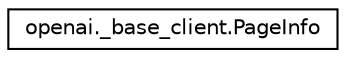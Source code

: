 digraph "Graphical Class Hierarchy"
{
 // LATEX_PDF_SIZE
  edge [fontname="Helvetica",fontsize="10",labelfontname="Helvetica",labelfontsize="10"];
  node [fontname="Helvetica",fontsize="10",shape=record];
  rankdir="LR";
  Node0 [label="openai._base_client.PageInfo",height=0.2,width=0.4,color="black", fillcolor="white", style="filled",URL="$classopenai_1_1__base__client_1_1PageInfo.html",tooltip=" "];
}
